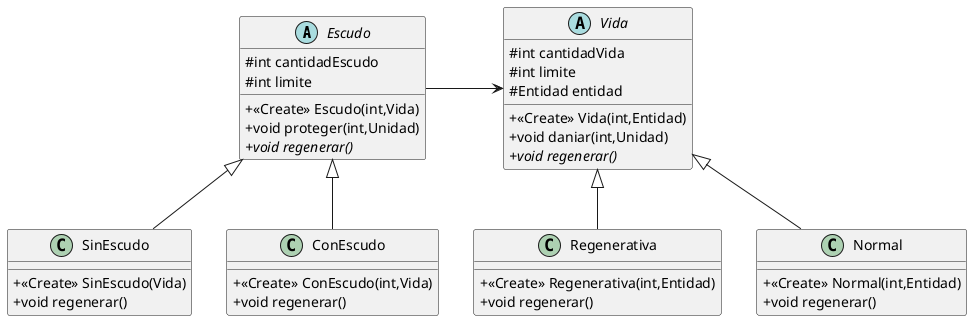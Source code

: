 @startuml
skinparam classAttributeIconSize 0
abstract class Escudo {
# int cantidadEscudo
# int limite
+ <<Create>> Escudo(int,Vida)
+ void proteger(int,Unidad)
+ {abstract}void regenerar()
}
class Regenerativa {
+ <<Create>> Regenerativa(int,Entidad)
+ void regenerar()
}
class SinEscudo {
+ <<Create>> SinEscudo(Vida)
+ void regenerar()
}
abstract class Vida {
# int cantidadVida
# int limite
# Entidad entidad
+ <<Create>> Vida(int,Entidad)
+ void daniar(int,Unidad)
+ {abstract}void regenerar()
}
class Normal {
+ <<Create>> Normal(int,Entidad)
+ void regenerar()
}
class ConEscudo {
+ <<Create>> ConEscudo(int,Vida)
+ void regenerar()
}


Vida <|-- Regenerativa
Escudo <|-- SinEscudo
Vida <|-- Normal
Escudo <|-- ConEscudo
Escudo -right-> Vida
@enduml